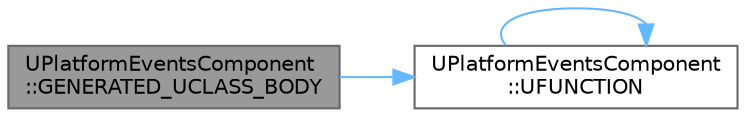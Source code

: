 digraph "UPlatformEventsComponent::GENERATED_UCLASS_BODY"
{
 // INTERACTIVE_SVG=YES
 // LATEX_PDF_SIZE
  bgcolor="transparent";
  edge [fontname=Helvetica,fontsize=10,labelfontname=Helvetica,labelfontsize=10];
  node [fontname=Helvetica,fontsize=10,shape=box,height=0.2,width=0.4];
  rankdir="LR";
  Node1 [id="Node000001",label="UPlatformEventsComponent\l::GENERATED_UCLASS_BODY",height=0.2,width=0.4,color="gray40", fillcolor="grey60", style="filled", fontcolor="black",tooltip="Check whether a convertible laptop is laptop mode."];
  Node1 -> Node2 [id="edge1_Node000001_Node000002",color="steelblue1",style="solid",tooltip=" "];
  Node2 [id="Node000002",label="UPlatformEventsComponent\l::UFUNCTION",height=0.2,width=0.4,color="grey40", fillcolor="white", style="filled",URL="$de/da2/classUPlatformEventsComponent.html#a30dd9aa8e1b46126c247746407f845c5",tooltip="Check whether a convertible laptop is laptop mode."];
  Node2 -> Node2 [id="edge2_Node000002_Node000002",color="steelblue1",style="solid",tooltip=" "];
}
